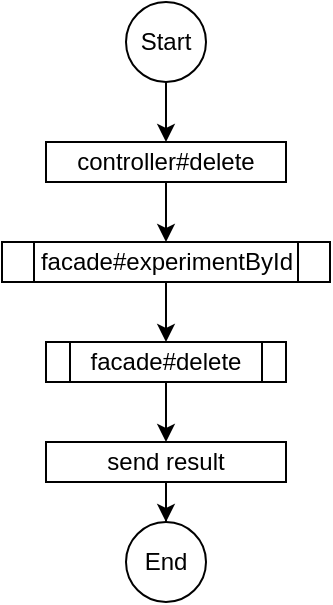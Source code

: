 <mxfile version="13.1.2" type="device"><diagram id="K0hIhSxE2qtk1dbeLMA9" name="Page-1"><mxGraphModel dx="1178" dy="631" grid="1" gridSize="10" guides="1" tooltips="1" connect="1" arrows="1" fold="1" page="1" pageScale="1" pageWidth="827" pageHeight="1169" math="0" shadow="0"><root><mxCell id="0"/><mxCell id="1" parent="0"/><mxCell id="iajb2j9G6xbZ8vecGhwH-1" style="edgeStyle=orthogonalEdgeStyle;rounded=0;orthogonalLoop=1;jettySize=auto;html=1;entryX=0.5;entryY=0;entryDx=0;entryDy=0;" edge="1" parent="1" source="iajb2j9G6xbZ8vecGhwH-2" target="iajb2j9G6xbZ8vecGhwH-4"><mxGeometry relative="1" as="geometry"/></mxCell><mxCell id="iajb2j9G6xbZ8vecGhwH-2" value="Start" style="ellipse;whiteSpace=wrap;html=1;aspect=fixed;" vertex="1" parent="1"><mxGeometry x="394" y="40" width="40" height="40" as="geometry"/></mxCell><mxCell id="iajb2j9G6xbZ8vecGhwH-13" style="edgeStyle=orthogonalEdgeStyle;rounded=0;orthogonalLoop=1;jettySize=auto;html=1;entryX=0.5;entryY=0;entryDx=0;entryDy=0;" edge="1" parent="1" source="iajb2j9G6xbZ8vecGhwH-4" target="iajb2j9G6xbZ8vecGhwH-11"><mxGeometry relative="1" as="geometry"/></mxCell><mxCell id="iajb2j9G6xbZ8vecGhwH-4" value="controller#delete" style="rounded=0;whiteSpace=wrap;html=1;" vertex="1" parent="1"><mxGeometry x="354" y="110" width="120" height="20" as="geometry"/></mxCell><mxCell id="iajb2j9G6xbZ8vecGhwH-15" style="edgeStyle=orthogonalEdgeStyle;rounded=0;orthogonalLoop=1;jettySize=auto;html=1;entryX=0.5;entryY=0;entryDx=0;entryDy=0;" edge="1" parent="1" source="iajb2j9G6xbZ8vecGhwH-6" target="iajb2j9G6xbZ8vecGhwH-8"><mxGeometry relative="1" as="geometry"/></mxCell><mxCell id="iajb2j9G6xbZ8vecGhwH-6" value="&lt;span&gt;facade#delete&lt;/span&gt;" style="shape=process;whiteSpace=wrap;html=1;backgroundOutline=1;" vertex="1" parent="1"><mxGeometry x="354" y="210" width="120" height="20" as="geometry"/></mxCell><mxCell id="iajb2j9G6xbZ8vecGhwH-7" style="edgeStyle=orthogonalEdgeStyle;rounded=0;orthogonalLoop=1;jettySize=auto;html=1;entryX=0.5;entryY=0;entryDx=0;entryDy=0;" edge="1" parent="1" source="iajb2j9G6xbZ8vecGhwH-8" target="iajb2j9G6xbZ8vecGhwH-9"><mxGeometry relative="1" as="geometry"><mxPoint x="414.0" y="310" as="targetPoint"/></mxGeometry></mxCell><mxCell id="iajb2j9G6xbZ8vecGhwH-8" value="send result" style="rounded=0;whiteSpace=wrap;html=1;" vertex="1" parent="1"><mxGeometry x="354" y="260" width="120" height="20" as="geometry"/></mxCell><mxCell id="iajb2j9G6xbZ8vecGhwH-9" value="End" style="ellipse;whiteSpace=wrap;html=1;aspect=fixed;" vertex="1" parent="1"><mxGeometry x="394" y="300" width="40" height="40" as="geometry"/></mxCell><mxCell id="iajb2j9G6xbZ8vecGhwH-14" style="edgeStyle=orthogonalEdgeStyle;rounded=0;orthogonalLoop=1;jettySize=auto;html=1;entryX=0.5;entryY=0;entryDx=0;entryDy=0;" edge="1" parent="1" source="iajb2j9G6xbZ8vecGhwH-11" target="iajb2j9G6xbZ8vecGhwH-6"><mxGeometry relative="1" as="geometry"/></mxCell><mxCell id="iajb2j9G6xbZ8vecGhwH-11" value="&lt;span&gt;facade#experimentById&lt;/span&gt;" style="shape=process;whiteSpace=wrap;html=1;backgroundOutline=1;" vertex="1" parent="1"><mxGeometry x="332" y="160" width="164" height="20" as="geometry"/></mxCell></root></mxGraphModel></diagram></mxfile>